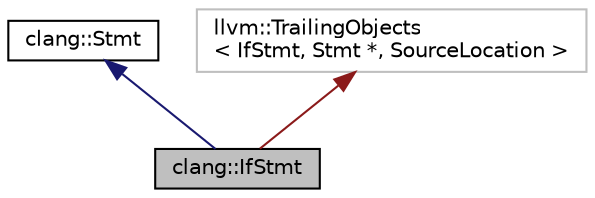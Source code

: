 digraph "clang::IfStmt"
{
 // LATEX_PDF_SIZE
  bgcolor="transparent";
  edge [fontname="Helvetica",fontsize="10",labelfontname="Helvetica",labelfontsize="10"];
  node [fontname="Helvetica",fontsize="10",shape=record];
  Node1 [label="clang::IfStmt",height=0.2,width=0.4,color="black", fillcolor="grey75", style="filled", fontcolor="black",tooltip="IfStmt - This represents an if/then/else."];
  Node2 -> Node1 [dir="back",color="midnightblue",fontsize="10",style="solid",fontname="Helvetica"];
  Node2 [label="clang::Stmt",height=0.2,width=0.4,color="black",URL="$classclang_1_1Stmt.html",tooltip="Stmt - This represents one statement."];
  Node3 -> Node1 [dir="back",color="firebrick4",fontsize="10",style="solid",fontname="Helvetica"];
  Node3 [label="llvm::TrailingObjects\l\< IfStmt, Stmt *, SourceLocation \>",height=0.2,width=0.4,color="grey75",tooltip=" "];
}

